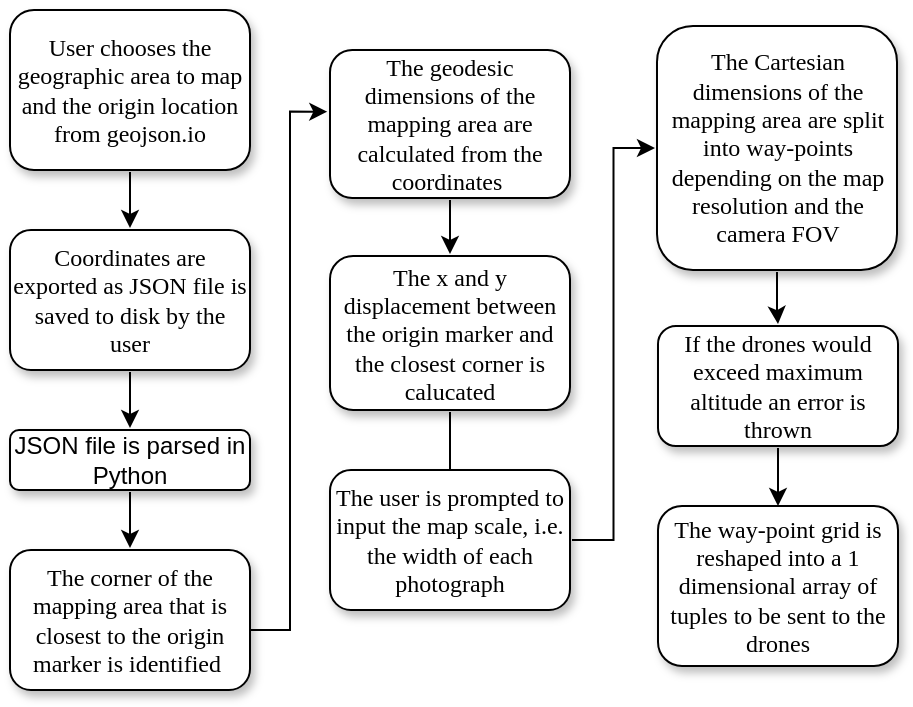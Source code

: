 <mxfile version="13.1.3" type="github">
  <diagram id="C5RBs43oDa-KdzZeNtuy" name="Page-1">
    <mxGraphModel dx="976" dy="588" grid="1" gridSize="10" guides="1" tooltips="1" connect="1" arrows="1" fold="1" page="1" pageScale="1" pageWidth="827" pageHeight="1169" math="0" shadow="0">
      <root>
        <mxCell id="WIyWlLk6GJQsqaUBKTNV-0" />
        <mxCell id="WIyWlLk6GJQsqaUBKTNV-1" parent="WIyWlLk6GJQsqaUBKTNV-0" />
        <mxCell id="WIyWlLk6GJQsqaUBKTNV-3" value="&lt;font face=&quot;Times New Roman&quot;&gt;User chooses the geographic area to map and the origin location from geojson.io&lt;/font&gt;" style="rounded=1;whiteSpace=wrap;html=1;fontSize=12;glass=0;strokeWidth=1;shadow=1;perimeterSpacing=1;" parent="WIyWlLk6GJQsqaUBKTNV-1" vertex="1">
          <mxGeometry x="30" y="20" width="120" height="80" as="geometry" />
        </mxCell>
        <mxCell id="fS-ynWCsagPW3UtlBj-9-2" value="" style="edgeStyle=orthogonalEdgeStyle;rounded=0;orthogonalLoop=1;jettySize=auto;html=1;exitX=0.5;exitY=1;exitDx=0;exitDy=0;" parent="WIyWlLk6GJQsqaUBKTNV-1" source="WIyWlLk6GJQsqaUBKTNV-3" target="fS-ynWCsagPW3UtlBj-9-1" edge="1">
          <mxGeometry relative="1" as="geometry">
            <mxPoint x="100" y="160" as="sourcePoint" />
          </mxGeometry>
        </mxCell>
        <mxCell id="fS-ynWCsagPW3UtlBj-9-14" style="edgeStyle=orthogonalEdgeStyle;rounded=0;orthogonalLoop=1;jettySize=auto;html=1;exitX=0.5;exitY=1;exitDx=0;exitDy=0;entryX=0.5;entryY=0;entryDx=0;entryDy=0;" parent="WIyWlLk6GJQsqaUBKTNV-1" source="fS-ynWCsagPW3UtlBj-9-1" target="WIyWlLk6GJQsqaUBKTNV-12" edge="1">
          <mxGeometry relative="1" as="geometry" />
        </mxCell>
        <mxCell id="fS-ynWCsagPW3UtlBj-9-1" value="&lt;font face=&quot;Times New Roman&quot;&gt;Coordinates are exported as&amp;nbsp;JSON file is saved to disk by the user&lt;/font&gt;" style="rounded=1;whiteSpace=wrap;html=1;fontSize=12;glass=0;strokeWidth=1;shadow=1;perimeterSpacing=1;" parent="WIyWlLk6GJQsqaUBKTNV-1" vertex="1">
          <mxGeometry x="30" y="130" width="120" height="70" as="geometry" />
        </mxCell>
        <mxCell id="fS-ynWCsagPW3UtlBj-9-22" style="edgeStyle=orthogonalEdgeStyle;rounded=0;orthogonalLoop=1;jettySize=auto;html=1;exitX=0.5;exitY=1;exitDx=0;exitDy=0;entryX=0.5;entryY=0;entryDx=0;entryDy=0;" parent="WIyWlLk6GJQsqaUBKTNV-1" source="WIyWlLk6GJQsqaUBKTNV-12" target="fS-ynWCsagPW3UtlBj-9-4" edge="1">
          <mxGeometry relative="1" as="geometry" />
        </mxCell>
        <mxCell id="WIyWlLk6GJQsqaUBKTNV-12" value="JSON file is parsed in Python" style="rounded=1;whiteSpace=wrap;html=1;fontSize=12;glass=0;strokeWidth=1;shadow=1;comic=0;perimeterSpacing=1;" parent="WIyWlLk6GJQsqaUBKTNV-1" vertex="1">
          <mxGeometry x="30" y="230" width="120" height="30" as="geometry" />
        </mxCell>
        <mxCell id="fS-ynWCsagPW3UtlBj-9-4" value="&lt;font face=&quot;Times New Roman&quot;&gt;The corner of the mapping area that is closest to the origin marker is identified&amp;nbsp;&lt;/font&gt;" style="rounded=1;whiteSpace=wrap;html=1;fontSize=12;glass=0;strokeWidth=1;shadow=1;perimeterSpacing=1;" parent="WIyWlLk6GJQsqaUBKTNV-1" vertex="1">
          <mxGeometry x="30" y="290" width="120" height="70" as="geometry" />
        </mxCell>
        <mxCell id="fS-ynWCsagPW3UtlBj-9-46" style="edgeStyle=orthogonalEdgeStyle;rounded=0;orthogonalLoop=1;jettySize=auto;html=1;entryX=-0.003;entryY=0.419;entryDx=0;entryDy=0;entryPerimeter=0;" parent="WIyWlLk6GJQsqaUBKTNV-1" target="fS-ynWCsagPW3UtlBj-9-8" edge="1">
          <mxGeometry relative="1" as="geometry">
            <mxPoint x="150" y="330" as="sourcePoint" />
            <Array as="points">
              <mxPoint x="170" y="330" />
              <mxPoint x="170" y="71" />
            </Array>
          </mxGeometry>
        </mxCell>
        <mxCell id="fS-ynWCsagPW3UtlBj-9-24" style="edgeStyle=orthogonalEdgeStyle;rounded=0;orthogonalLoop=1;jettySize=auto;html=1;exitX=0.5;exitY=1;exitDx=0;exitDy=0;entryX=0.5;entryY=0;entryDx=0;entryDy=0;" parent="WIyWlLk6GJQsqaUBKTNV-1" source="fS-ynWCsagPW3UtlBj-9-8" target="fS-ynWCsagPW3UtlBj-9-10" edge="1">
          <mxGeometry relative="1" as="geometry" />
        </mxCell>
        <mxCell id="fS-ynWCsagPW3UtlBj-9-8" value="&lt;font face=&quot;Times New Roman&quot;&gt;The geodesic dimensions of the mapping area are calculated from the coordinates&amp;nbsp;&lt;/font&gt;" style="rounded=1;whiteSpace=wrap;html=1;fontSize=12;glass=0;strokeWidth=1;shadow=1;perimeterSpacing=1;" parent="WIyWlLk6GJQsqaUBKTNV-1" vertex="1">
          <mxGeometry x="190" y="40" width="120" height="74" as="geometry" />
        </mxCell>
        <mxCell id="fS-ynWCsagPW3UtlBj-9-25" style="edgeStyle=orthogonalEdgeStyle;rounded=0;orthogonalLoop=1;jettySize=auto;html=1;exitX=0.5;exitY=1;exitDx=0;exitDy=0;entryX=0.5;entryY=0;entryDx=0;entryDy=0;" parent="WIyWlLk6GJQsqaUBKTNV-1" source="fS-ynWCsagPW3UtlBj-9-10" edge="1">
          <mxGeometry relative="1" as="geometry">
            <mxPoint x="250" y="260" as="targetPoint" />
          </mxGeometry>
        </mxCell>
        <mxCell id="fS-ynWCsagPW3UtlBj-9-10" value="&lt;font face=&quot;Times New Roman&quot;&gt;The x and y displacement between the origin marker and the closest corner is calucated&lt;/font&gt;" style="rounded=1;whiteSpace=wrap;html=1;fontSize=12;glass=0;strokeWidth=1;shadow=1;perimeterSpacing=1;" parent="WIyWlLk6GJQsqaUBKTNV-1" vertex="1">
          <mxGeometry x="190" y="143" width="120" height="77" as="geometry" />
        </mxCell>
        <mxCell id="fS-ynWCsagPW3UtlBj-9-50" style="edgeStyle=orthogonalEdgeStyle;rounded=0;orthogonalLoop=1;jettySize=auto;html=1;exitX=1;exitY=0.5;exitDx=0;exitDy=0;entryX=0;entryY=0.5;entryDx=0;entryDy=0;" parent="WIyWlLk6GJQsqaUBKTNV-1" source="fS-ynWCsagPW3UtlBj-9-18" target="fS-ynWCsagPW3UtlBj-9-27" edge="1">
          <mxGeometry relative="1" as="geometry" />
        </mxCell>
        <mxCell id="fS-ynWCsagPW3UtlBj-9-18" value="&lt;font face=&quot;Times New Roman&quot;&gt;The user is prompted to input the map scale, i.e. the width of each photograph&lt;/font&gt;" style="rounded=1;whiteSpace=wrap;html=1;fontSize=12;glass=0;strokeWidth=1;shadow=1;perimeterSpacing=1;" parent="WIyWlLk6GJQsqaUBKTNV-1" vertex="1">
          <mxGeometry x="190" y="250" width="120" height="70" as="geometry" />
        </mxCell>
        <mxCell id="fS-ynWCsagPW3UtlBj-9-30" value="" style="edgeStyle=orthogonalEdgeStyle;rounded=0;orthogonalLoop=1;jettySize=auto;html=1;" parent="WIyWlLk6GJQsqaUBKTNV-1" source="fS-ynWCsagPW3UtlBj-9-27" target="fS-ynWCsagPW3UtlBj-9-29" edge="1">
          <mxGeometry relative="1" as="geometry" />
        </mxCell>
        <mxCell id="fS-ynWCsagPW3UtlBj-9-27" value="&lt;font face=&quot;Times New Roman&quot;&gt;The Cartesian dimensions of the mapping area are split into way-points depending on the map resolution and the camera FOV&lt;/font&gt;" style="rounded=1;whiteSpace=wrap;html=1;fontSize=12;glass=0;strokeWidth=1;shadow=1;perimeterSpacing=1;" parent="WIyWlLk6GJQsqaUBKTNV-1" vertex="1">
          <mxGeometry x="353.5" y="28" width="120" height="122" as="geometry" />
        </mxCell>
        <mxCell id="fS-ynWCsagPW3UtlBj-9-39" value="" style="edgeStyle=orthogonalEdgeStyle;rounded=0;orthogonalLoop=1;jettySize=auto;html=1;" parent="WIyWlLk6GJQsqaUBKTNV-1" source="fS-ynWCsagPW3UtlBj-9-29" edge="1">
          <mxGeometry relative="1" as="geometry">
            <mxPoint x="414" y="268" as="targetPoint" />
          </mxGeometry>
        </mxCell>
        <mxCell id="fS-ynWCsagPW3UtlBj-9-29" value="&lt;font face=&quot;Times New Roman&quot;&gt;If the drones would exceed maximum altitude an error is thrown&lt;/font&gt;" style="rounded=1;whiteSpace=wrap;html=1;fontSize=12;glass=0;strokeWidth=1;shadow=1;perimeterSpacing=1;" parent="WIyWlLk6GJQsqaUBKTNV-1" vertex="1">
          <mxGeometry x="354" y="178" width="120" height="60" as="geometry" />
        </mxCell>
        <mxCell id="fS-ynWCsagPW3UtlBj-9-40" value="&lt;font face=&quot;Times New Roman&quot;&gt;The way-point grid is reshaped into a 1 dimensional array of tuples to be sent to the drones&lt;/font&gt;" style="rounded=1;whiteSpace=wrap;html=1;fontSize=12;glass=0;strokeWidth=1;shadow=1;perimeterSpacing=1;" parent="WIyWlLk6GJQsqaUBKTNV-1" vertex="1">
          <mxGeometry x="354" y="268" width="120" height="80" as="geometry" />
        </mxCell>
      </root>
    </mxGraphModel>
  </diagram>
</mxfile>

